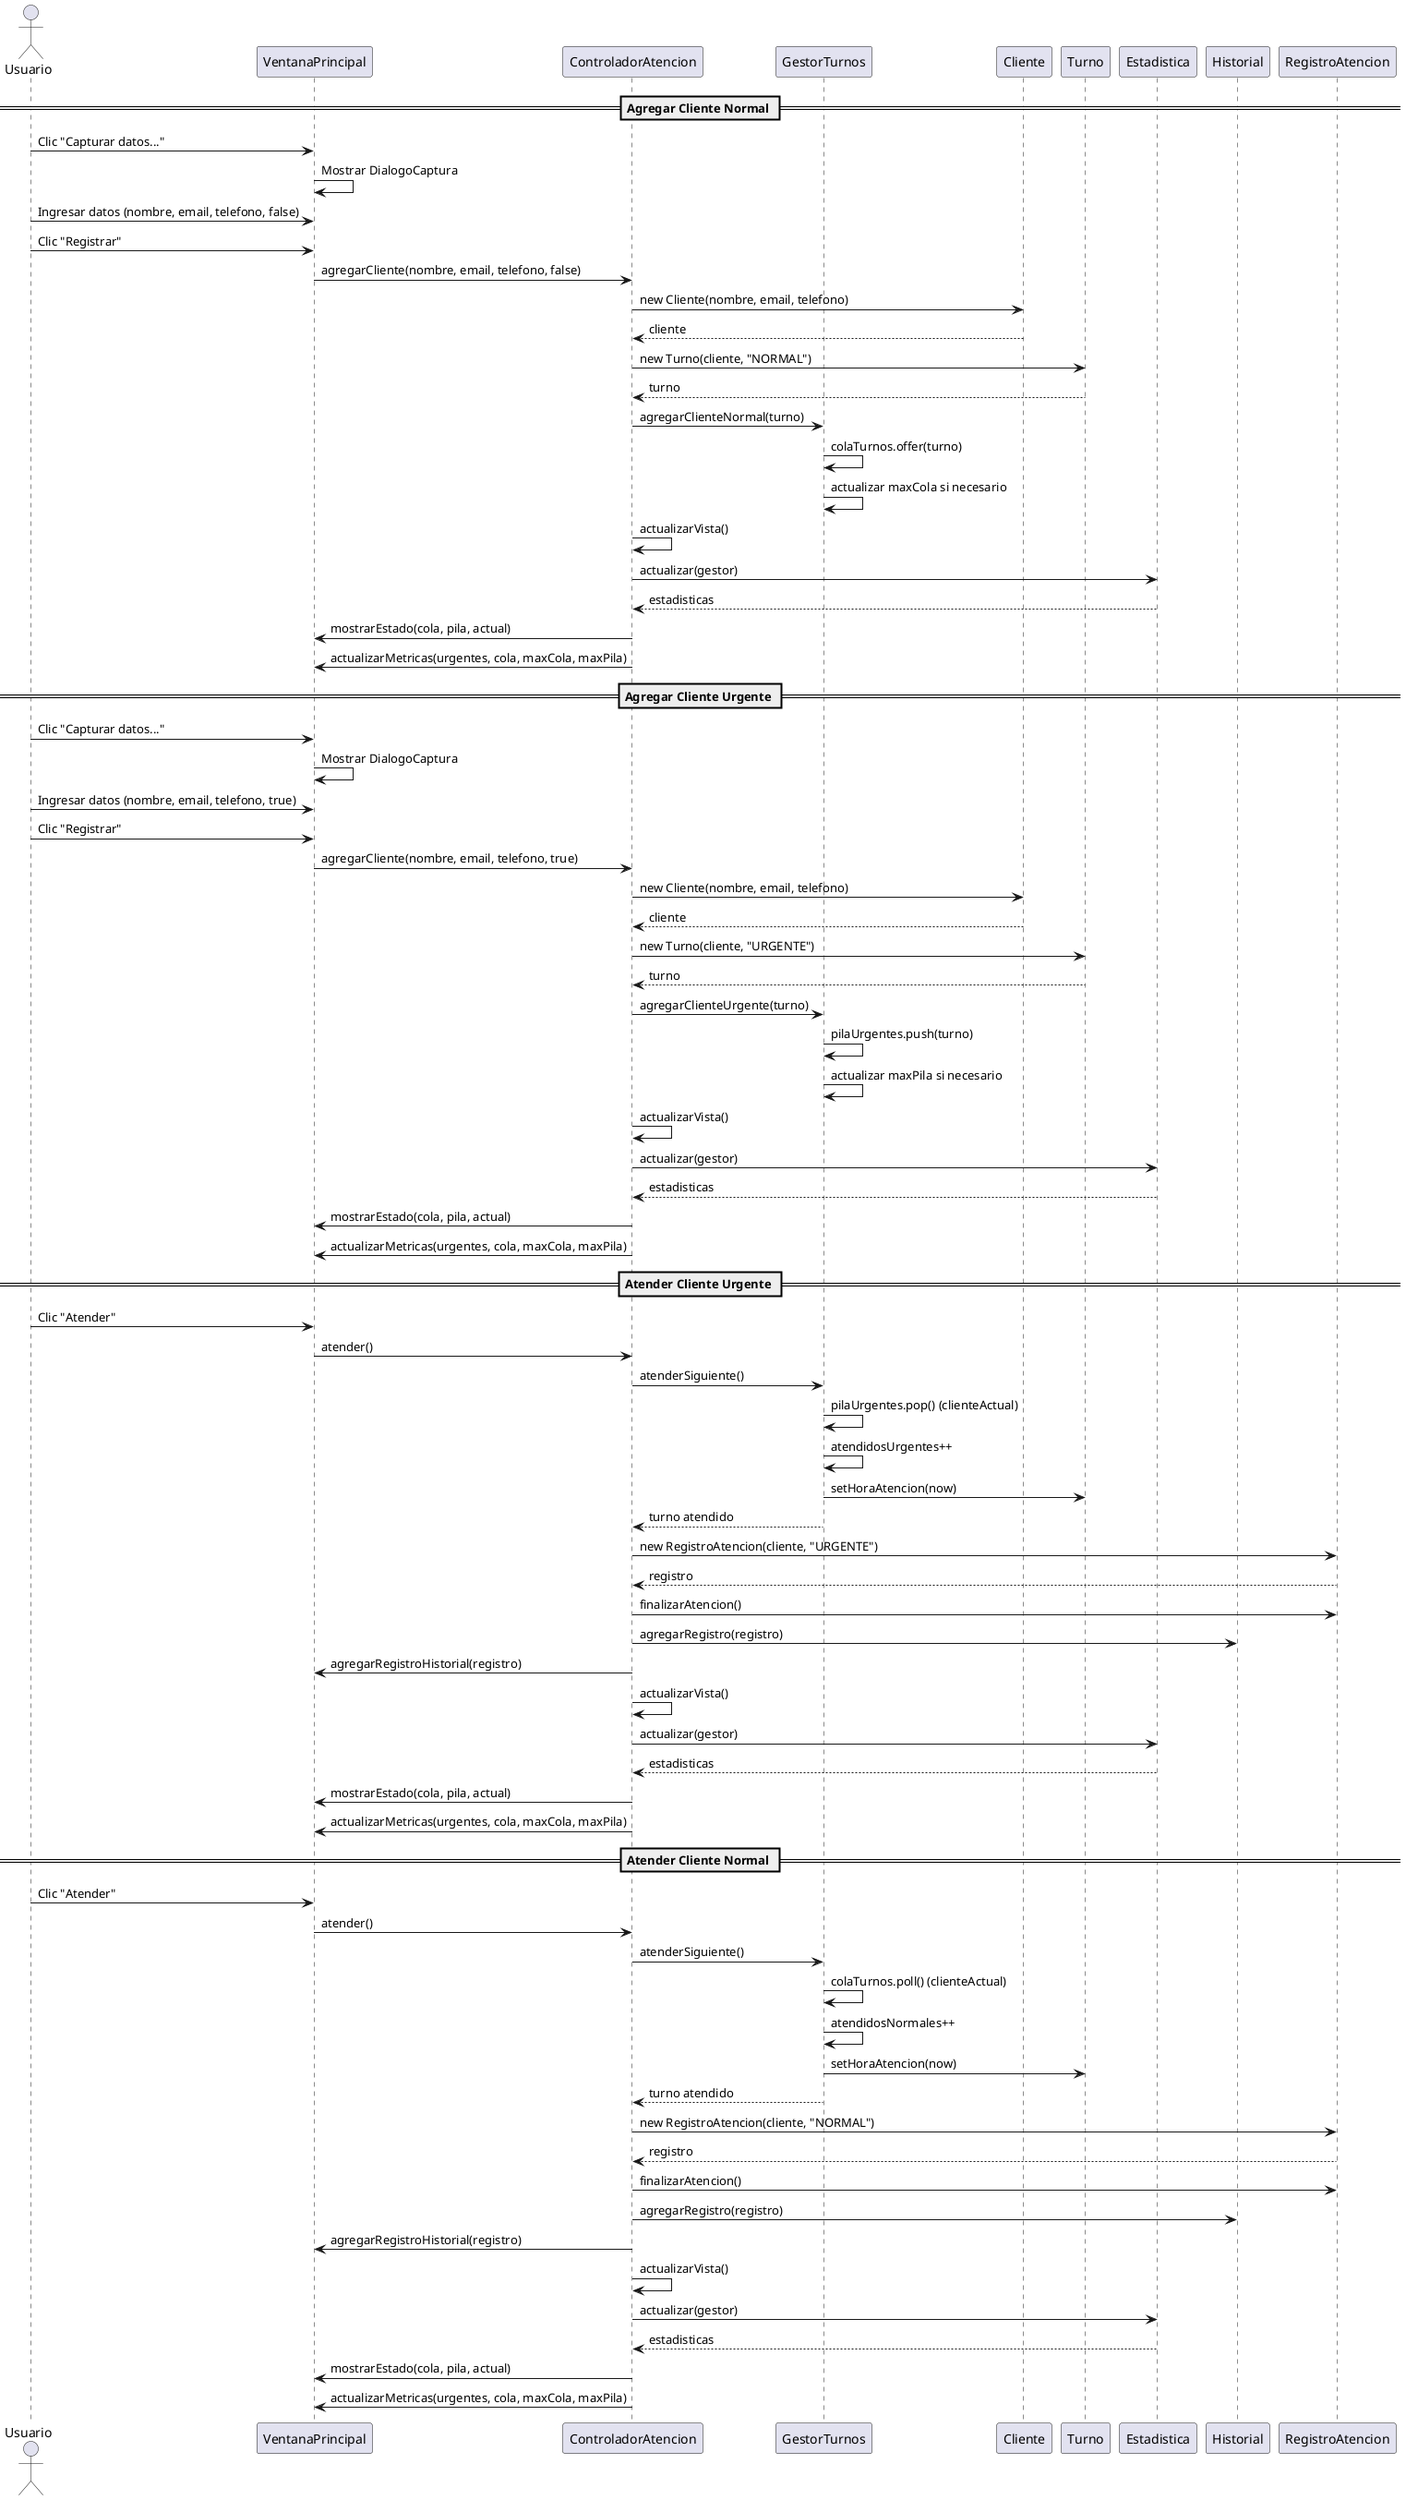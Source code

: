 @startuml Sequence Diagram - Agregar y Atender Cliente

actor Usuario
participant VentanaPrincipal
participant ControladorAtencion
participant GestorTurnos
participant Cliente
participant Turno
participant Estadistica
participant Historial
participant RegistroAtencion

== Agregar Cliente Normal ==
Usuario -> VentanaPrincipal: Clic "Capturar datos..."
VentanaPrincipal -> VentanaPrincipal: Mostrar DialogoCaptura
Usuario -> VentanaPrincipal: Ingresar datos (nombre, email, telefono, false)
Usuario -> VentanaPrincipal: Clic "Registrar"
VentanaPrincipal -> ControladorAtencion: agregarCliente(nombre, email, telefono, false)
ControladorAtencion -> Cliente: new Cliente(nombre, email, telefono)
Cliente --> ControladorAtencion: cliente
ControladorAtencion -> Turno: new Turno(cliente, "NORMAL")
Turno --> ControladorAtencion: turno
ControladorAtencion -> GestorTurnos: agregarClienteNormal(turno)
GestorTurnos -> GestorTurnos: colaTurnos.offer(turno)
GestorTurnos -> GestorTurnos: actualizar maxCola si necesario
ControladorAtencion -> ControladorAtencion: actualizarVista()
ControladorAtencion -> Estadistica: actualizar(gestor)
Estadistica --> ControladorAtencion: estadisticas
ControladorAtencion -> VentanaPrincipal: mostrarEstado(cola, pila, actual)
ControladorAtencion -> VentanaPrincipal: actualizarMetricas(urgentes, cola, maxCola, maxPila)

== Agregar Cliente Urgente ==
Usuario -> VentanaPrincipal: Clic "Capturar datos..."
VentanaPrincipal -> VentanaPrincipal: Mostrar DialogoCaptura
Usuario -> VentanaPrincipal: Ingresar datos (nombre, email, telefono, true)
Usuario -> VentanaPrincipal: Clic "Registrar"
VentanaPrincipal -> ControladorAtencion: agregarCliente(nombre, email, telefono, true)
ControladorAtencion -> Cliente: new Cliente(nombre, email, telefono)
Cliente --> ControladorAtencion: cliente
ControladorAtencion -> Turno: new Turno(cliente, "URGENTE")
Turno --> ControladorAtencion: turno
ControladorAtencion -> GestorTurnos: agregarClienteUrgente(turno)
GestorTurnos -> GestorTurnos: pilaUrgentes.push(turno)
GestorTurnos -> GestorTurnos: actualizar maxPila si necesario
ControladorAtencion -> ControladorAtencion: actualizarVista()
ControladorAtencion -> Estadistica: actualizar(gestor)
Estadistica --> ControladorAtencion: estadisticas
ControladorAtencion -> VentanaPrincipal: mostrarEstado(cola, pila, actual)
ControladorAtencion -> VentanaPrincipal: actualizarMetricas(urgentes, cola, maxCola, maxPila)

== Atender Cliente Urgente ==
Usuario -> VentanaPrincipal: Clic "Atender"
VentanaPrincipal -> ControladorAtencion: atender()
ControladorAtencion -> GestorTurnos: atenderSiguiente()
GestorTurnos -> GestorTurnos: pilaUrgentes.pop() (clienteActual)
GestorTurnos -> GestorTurnos: atendidosUrgentes++
GestorTurnos -> Turno: setHoraAtencion(now)
GestorTurnos --> ControladorAtencion: turno atendido
ControladorAtencion -> RegistroAtencion: new RegistroAtencion(cliente, "URGENTE")
RegistroAtencion --> ControladorAtencion: registro
ControladorAtencion -> RegistroAtencion: finalizarAtencion()
ControladorAtencion -> Historial: agregarRegistro(registro)
ControladorAtencion -> VentanaPrincipal: agregarRegistroHistorial(registro)
ControladorAtencion -> ControladorAtencion: actualizarVista()
ControladorAtencion -> Estadistica: actualizar(gestor)
Estadistica --> ControladorAtencion: estadisticas
ControladorAtencion -> VentanaPrincipal: mostrarEstado(cola, pila, actual)
ControladorAtencion -> VentanaPrincipal: actualizarMetricas(urgentes, cola, maxCola, maxPila)

== Atender Cliente Normal ==
Usuario -> VentanaPrincipal: Clic "Atender"
VentanaPrincipal -> ControladorAtencion: atender()
ControladorAtencion -> GestorTurnos: atenderSiguiente()
GestorTurnos -> GestorTurnos: colaTurnos.poll() (clienteActual)
GestorTurnos -> GestorTurnos: atendidosNormales++
GestorTurnos -> Turno: setHoraAtencion(now)
GestorTurnos --> ControladorAtencion: turno atendido
ControladorAtencion -> RegistroAtencion: new RegistroAtencion(cliente, "NORMAL")
RegistroAtencion --> ControladorAtencion: registro
ControladorAtencion -> RegistroAtencion: finalizarAtencion()
ControladorAtencion -> Historial: agregarRegistro(registro)
ControladorAtencion -> VentanaPrincipal: agregarRegistroHistorial(registro)
ControladorAtencion -> ControladorAtencion: actualizarVista()
ControladorAtencion -> Estadistica: actualizar(gestor)
Estadistica --> ControladorAtencion: estadisticas
ControladorAtencion -> VentanaPrincipal: mostrarEstado(cola, pila, actual)
ControladorAtencion -> VentanaPrincipal: actualizarMetricas(urgentes, cola, maxCola, maxPila)

@enduml